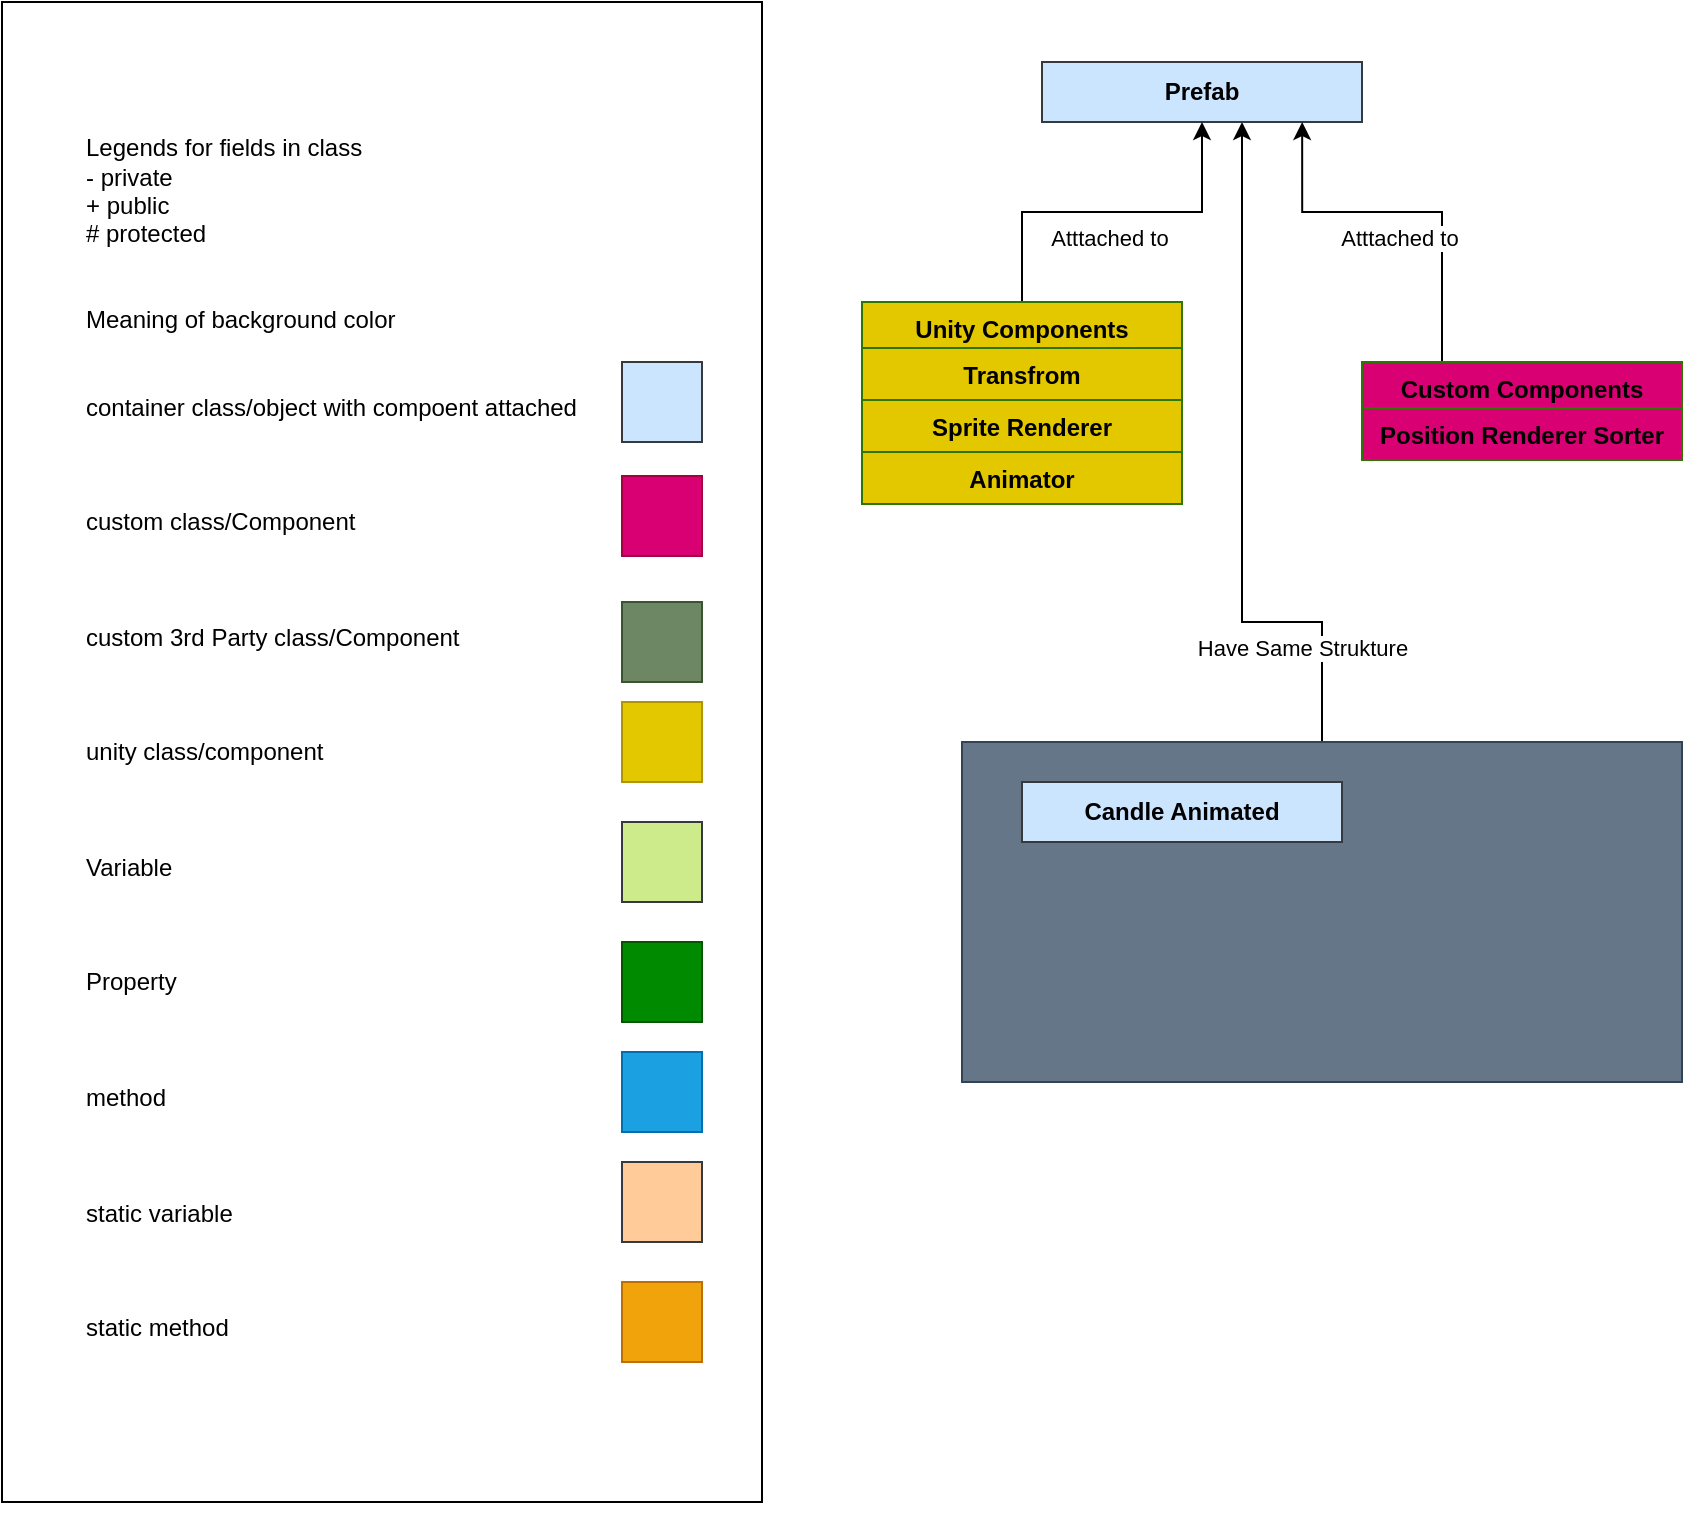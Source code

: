 <mxfile version="12.9.9" type="device"><diagram id="C5RBs43oDa-KdzZeNtuy" name="Page-1"><mxGraphModel dx="1086" dy="846" grid="1" gridSize="10" guides="1" tooltips="1" connect="1" arrows="1" fold="1" page="1" pageScale="1" pageWidth="827" pageHeight="1169" math="0" shadow="0"><root><mxCell id="WIyWlLk6GJQsqaUBKTNV-0"/><mxCell id="WIyWlLk6GJQsqaUBKTNV-1" parent="WIyWlLk6GJQsqaUBKTNV-0"/><mxCell id="ZifcZyVF-ifNtf7WZ2ei-3" value="Have Same Strukture" style="edgeStyle=orthogonalEdgeStyle;rounded=0;orthogonalLoop=1;jettySize=auto;html=1;entryX=0.625;entryY=1;entryDx=0;entryDy=0;entryPerimeter=0;fontColor=#000000;verticalAlign=top;" parent="WIyWlLk6GJQsqaUBKTNV-1" source="ZifcZyVF-ifNtf7WZ2ei-2" target="g12nD_s7neF1TPHQe0_h-12" edge="1"><mxGeometry x="-0.657" y="10" relative="1" as="geometry"><Array as="points"><mxPoint x="690" y="350"/><mxPoint x="650" y="350"/></Array><mxPoint x="-10" y="-10" as="offset"/></mxGeometry></mxCell><mxCell id="ZifcZyVF-ifNtf7WZ2ei-2" value="" style="rounded=0;whiteSpace=wrap;html=1;fillColor=#647687;strokeColor=#314354;fontColor=#ffffff;" parent="WIyWlLk6GJQsqaUBKTNV-1" vertex="1"><mxGeometry x="510" y="410" width="360" height="170" as="geometry"/></mxCell><mxCell id="g12nD_s7neF1TPHQe0_h-0" value="&lt;blockquote style=&quot;margin: 0 0 0 40px ; border: none ; padding: 0px&quot;&gt;&lt;div&gt;&lt;span&gt;Legends for fields in class&lt;/span&gt;&lt;/div&gt;&lt;div&gt;&lt;span&gt;- private&lt;/span&gt;&lt;/div&gt;&lt;div&gt;&lt;span&gt;+ public&lt;/span&gt;&lt;/div&gt;&lt;div&gt;&lt;span&gt;# protected&lt;/span&gt;&lt;/div&gt;&lt;div&gt;&lt;span&gt;&lt;br&gt;&lt;/span&gt;&lt;/div&gt;&lt;div&gt;&lt;span&gt;&lt;br&gt;&lt;/span&gt;&lt;/div&gt;&lt;div&gt;&lt;span&gt;Meaning of background color&lt;/span&gt;&lt;/div&gt;&lt;div&gt;&lt;span&gt;&lt;br&gt;&lt;/span&gt;&lt;/div&gt;&lt;div&gt;&lt;br&gt;&lt;/div&gt;&lt;div&gt;container class/object with compoent attached&lt;/div&gt;&lt;div&gt;&lt;span&gt;&lt;br&gt;&lt;/span&gt;&lt;/div&gt;&lt;div&gt;&lt;span&gt;&lt;br&gt;&lt;/span&gt;&lt;/div&gt;&lt;div&gt;&lt;span&gt;&lt;br&gt;&lt;/span&gt;&lt;/div&gt;&lt;div&gt;&lt;span&gt;custom class/Component&lt;/span&gt;&lt;/div&gt;&lt;div&gt;&lt;span&gt;&lt;br&gt;&lt;/span&gt;&lt;/div&gt;&lt;div&gt;&lt;span&gt;&lt;br&gt;&lt;/span&gt;&lt;/div&gt;&lt;div&gt;&lt;span&gt;&lt;br&gt;&lt;/span&gt;&lt;/div&gt;&lt;div&gt;&lt;span&gt;custom 3rd Party class/Component&lt;/span&gt;&lt;/div&gt;&lt;div&gt;&lt;span&gt;&lt;br&gt;&lt;/span&gt;&lt;/div&gt;&lt;div&gt;&lt;span&gt;&lt;br&gt;&lt;/span&gt;&lt;/div&gt;&lt;div&gt;&lt;span&gt;&lt;br&gt;&lt;/span&gt;&lt;/div&gt;&lt;div&gt;&lt;span&gt;unity class/component&lt;/span&gt;&lt;/div&gt;&lt;div&gt;&lt;span&gt;&lt;br&gt;&lt;/span&gt;&lt;/div&gt;&lt;div&gt;&lt;span&gt;&lt;br&gt;&lt;/span&gt;&lt;/div&gt;&lt;div&gt;&lt;span&gt;&lt;br&gt;&lt;/span&gt;&lt;/div&gt;&lt;div&gt;&lt;span&gt;Variable&lt;/span&gt;&lt;/div&gt;&lt;div&gt;&lt;span&gt;&lt;br&gt;&lt;/span&gt;&lt;/div&gt;&lt;div&gt;&lt;span&gt;&lt;br&gt;&lt;/span&gt;&lt;/div&gt;&lt;div&gt;&lt;span&gt;&lt;br&gt;&lt;/span&gt;&lt;/div&gt;&lt;div&gt;&lt;span&gt;Property&lt;/span&gt;&lt;/div&gt;&lt;div&gt;&lt;span&gt;&lt;br&gt;&lt;/span&gt;&lt;/div&gt;&lt;div&gt;&lt;span&gt;&lt;br&gt;&lt;/span&gt;&lt;/div&gt;&lt;div&gt;&lt;span&gt;&lt;br&gt;&lt;/span&gt;&lt;/div&gt;&lt;div&gt;&lt;span&gt;method&lt;/span&gt;&lt;/div&gt;&lt;div&gt;&lt;span&gt;&lt;br&gt;&lt;/span&gt;&lt;/div&gt;&lt;div&gt;&lt;span&gt;&lt;br&gt;&lt;/span&gt;&lt;/div&gt;&lt;div&gt;&lt;span&gt;&lt;br&gt;&lt;/span&gt;&lt;/div&gt;&lt;div&gt;static variable&lt;/div&gt;&lt;div&gt;&lt;br&gt;&lt;/div&gt;&lt;div&gt;&lt;br&gt;&lt;/div&gt;&lt;div&gt;&lt;br&gt;&lt;/div&gt;&lt;div&gt;&lt;span&gt;static method&lt;/span&gt;&lt;/div&gt;&lt;/blockquote&gt;&lt;div&gt;&lt;br&gt;&lt;/div&gt;" style="rounded=0;whiteSpace=wrap;html=1;align=left;" parent="WIyWlLk6GJQsqaUBKTNV-1" vertex="1"><mxGeometry x="30" y="40" width="380" height="750" as="geometry"/></mxCell><mxCell id="g12nD_s7neF1TPHQe0_h-1" value="" style="rounded=0;whiteSpace=wrap;html=1;fillColor=#d80073;strokeColor=#A50040;fontColor=#ffffff;" parent="WIyWlLk6GJQsqaUBKTNV-1" vertex="1"><mxGeometry x="340" y="277" width="40" height="40" as="geometry"/></mxCell><mxCell id="g12nD_s7neF1TPHQe0_h-2" value="" style="rounded=0;whiteSpace=wrap;html=1;fillColor=#cdeb8b;strokeColor=#36393d;" parent="WIyWlLk6GJQsqaUBKTNV-1" vertex="1"><mxGeometry x="340" y="450" width="40" height="40" as="geometry"/></mxCell><mxCell id="g12nD_s7neF1TPHQe0_h-3" value="" style="rounded=0;whiteSpace=wrap;html=1;fillColor=#008a00;strokeColor=#005700;fontColor=#ffffff;" parent="WIyWlLk6GJQsqaUBKTNV-1" vertex="1"><mxGeometry x="340" y="510" width="40" height="40" as="geometry"/></mxCell><mxCell id="g12nD_s7neF1TPHQe0_h-4" value="" style="rounded=0;whiteSpace=wrap;html=1;fillColor=#1ba1e2;strokeColor=#006EAF;fontColor=#ffffff;" parent="WIyWlLk6GJQsqaUBKTNV-1" vertex="1"><mxGeometry x="340" y="565" width="40" height="40" as="geometry"/></mxCell><mxCell id="g12nD_s7neF1TPHQe0_h-5" value="" style="rounded=0;whiteSpace=wrap;html=1;fillColor=#ffcc99;strokeColor=#36393d;" parent="WIyWlLk6GJQsqaUBKTNV-1" vertex="1"><mxGeometry x="340" y="620" width="40" height="40" as="geometry"/></mxCell><mxCell id="g12nD_s7neF1TPHQe0_h-6" value="" style="rounded=0;whiteSpace=wrap;html=1;fillColor=#f0a30a;strokeColor=#BD7000;fontColor=#ffffff;" parent="WIyWlLk6GJQsqaUBKTNV-1" vertex="1"><mxGeometry x="340" y="680" width="40" height="40" as="geometry"/></mxCell><mxCell id="g12nD_s7neF1TPHQe0_h-9" value="" style="rounded=0;whiteSpace=wrap;html=1;fillColor=#6D8764;strokeColor=#3A5431;fontColor=#ffffff;" parent="WIyWlLk6GJQsqaUBKTNV-1" vertex="1"><mxGeometry x="340" y="340" width="40" height="40" as="geometry"/></mxCell><mxCell id="g12nD_s7neF1TPHQe0_h-10" value="" style="rounded=0;whiteSpace=wrap;html=1;fillColor=#e3c800;strokeColor=#B09500;fontColor=#ffffff;" parent="WIyWlLk6GJQsqaUBKTNV-1" vertex="1"><mxGeometry x="340" y="390" width="40" height="40" as="geometry"/></mxCell><mxCell id="g12nD_s7neF1TPHQe0_h-11" value="" style="rounded=0;whiteSpace=wrap;html=1;fillColor=#cce5ff;strokeColor=#36393d;" parent="WIyWlLk6GJQsqaUBKTNV-1" vertex="1"><mxGeometry x="340" y="220" width="40" height="40" as="geometry"/></mxCell><mxCell id="g12nD_s7neF1TPHQe0_h-12" value="Prefab" style="rounded=0;whiteSpace=wrap;html=1;fontColor=#000000;align=center;strokeColor=#36393d;fillColor=#cce5ff;fontStyle=1" parent="WIyWlLk6GJQsqaUBKTNV-1" vertex="1"><mxGeometry x="550" y="70" width="160" height="30" as="geometry"/></mxCell><mxCell id="g12nD_s7neF1TPHQe0_h-20" value="Atttached to&amp;nbsp;" style="edgeStyle=orthogonalEdgeStyle;rounded=0;orthogonalLoop=1;jettySize=auto;html=1;exitX=0.5;exitY=0;exitDx=0;exitDy=0;fontColor=#000000;align=center;verticalAlign=top;" parent="WIyWlLk6GJQsqaUBKTNV-1" source="g12nD_s7neF1TPHQe0_h-13" target="g12nD_s7neF1TPHQe0_h-12" edge="1"><mxGeometry relative="1" as="geometry"/></mxCell><mxCell id="g12nD_s7neF1TPHQe0_h-13" value="Unity Components" style="swimlane;fontStyle=1;childLayout=stackLayout;horizontal=1;fillColor=#E3C800;horizontalStack=0;resizeParent=1;resizeParentMax=0;resizeLast=0;collapsible=1;marginBottom=0;fontColor=#000000;align=center;verticalAlign=top;strokeColor=#2D7600;gradientColor=none;spacingLeft=4;spacingRight=4;" parent="WIyWlLk6GJQsqaUBKTNV-1" vertex="1"><mxGeometry x="460" y="190" width="160" height="49" as="geometry"><mxRectangle x="460" y="190" width="140" height="23" as="alternateBounds"/></mxGeometry></mxCell><mxCell id="g12nD_s7neF1TPHQe0_h-14" value="Transfrom" style="text;strokeColor=#2D7600;fillColor=#E3C800;align=center;verticalAlign=top;spacingLeft=4;spacingRight=4;overflow=hidden;rotatable=0;points=[[0,0.5],[1,0.5]];portConstraint=eastwest;fontColor=#000000;fontStyle=1" parent="g12nD_s7neF1TPHQe0_h-13" vertex="1"><mxGeometry y="23" width="160" height="26" as="geometry"/></mxCell><mxCell id="g12nD_s7neF1TPHQe0_h-32" value="Atttached to&amp;nbsp;" style="edgeStyle=orthogonalEdgeStyle;rounded=0;orthogonalLoop=1;jettySize=auto;html=1;entryX=0.813;entryY=1;entryDx=0;entryDy=0;entryPerimeter=0;fontColor=#000000;align=center;verticalAlign=top;" parent="WIyWlLk6GJQsqaUBKTNV-1" source="g12nD_s7neF1TPHQe0_h-23" target="g12nD_s7neF1TPHQe0_h-12" edge="1"><mxGeometry relative="1" as="geometry"><Array as="points"><mxPoint x="750" y="145"/><mxPoint x="680" y="145"/></Array></mxGeometry></mxCell><mxCell id="2-Ct3gVUNsTq6YufgIC6-1" value="Sprite Renderer" style="text;strokeColor=#2D7600;fillColor=#E3C800;align=center;verticalAlign=top;spacingLeft=4;spacingRight=4;overflow=hidden;rotatable=0;points=[[0,0.5],[1,0.5]];portConstraint=eastwest;fontColor=#000000;fontStyle=1" parent="WIyWlLk6GJQsqaUBKTNV-1" vertex="1"><mxGeometry x="460" y="239" width="160" height="26" as="geometry"/></mxCell><mxCell id="2-Ct3gVUNsTq6YufgIC6-4" value="Animator" style="text;strokeColor=#2D7600;fillColor=#E3C800;align=center;verticalAlign=top;spacingLeft=4;spacingRight=4;overflow=hidden;rotatable=0;points=[[0,0.5],[1,0.5]];portConstraint=eastwest;fontColor=#000000;fontStyle=1" parent="WIyWlLk6GJQsqaUBKTNV-1" vertex="1"><mxGeometry x="460" y="265" width="160" height="26" as="geometry"/></mxCell><mxCell id="2-Ct3gVUNsTq6YufgIC6-5" style="edgeStyle=orthogonalEdgeStyle;rounded=0;orthogonalLoop=1;jettySize=auto;html=1;exitX=0.5;exitY=1;exitDx=0;exitDy=0;" parent="WIyWlLk6GJQsqaUBKTNV-1" source="g12nD_s7neF1TPHQe0_h-0" target="g12nD_s7neF1TPHQe0_h-0" edge="1"><mxGeometry relative="1" as="geometry"/></mxCell><mxCell id="ZifcZyVF-ifNtf7WZ2ei-0" value="Candle Animated" style="rounded=0;whiteSpace=wrap;html=1;fontColor=#000000;align=center;strokeColor=#36393d;fillColor=#cce5ff;fontStyle=1" parent="WIyWlLk6GJQsqaUBKTNV-1" vertex="1"><mxGeometry x="540" y="430" width="160" height="30" as="geometry"/></mxCell><mxCell id="g12nD_s7neF1TPHQe0_h-23" value="Custom Components" style="swimlane;fontStyle=1;childLayout=stackLayout;horizontal=1;horizontalStack=0;resizeParent=1;resizeParentMax=0;resizeLast=0;collapsible=1;marginBottom=0;fontColor=#000000;align=center;verticalAlign=top;strokeColor=#2D7600;gradientColor=none;spacingLeft=4;spacingRight=4;fillColor=#D80073;" parent="WIyWlLk6GJQsqaUBKTNV-1" vertex="1"><mxGeometry x="710" y="220" width="160" height="49" as="geometry"><mxRectangle x="650" y="200" width="160" height="23" as="alternateBounds"/></mxGeometry></mxCell><mxCell id="D2pL9wgNzVP0wKvJpBt7-0" value="Position Renderer Sorter" style="text;strokeColor=#2D7600;align=center;verticalAlign=top;spacingLeft=4;spacingRight=4;overflow=hidden;rotatable=0;points=[[0,0.5],[1,0.5]];portConstraint=eastwest;fontColor=#000000;fontStyle=1;fillColor=#D80073;" parent="g12nD_s7neF1TPHQe0_h-23" vertex="1"><mxGeometry y="23" width="160" height="26" as="geometry"/></mxCell></root></mxGraphModel></diagram></mxfile>